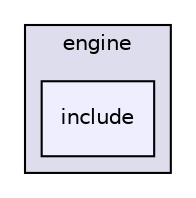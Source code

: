 digraph "src/engine/include" {
  bgcolor=transparent;
  compound=true
  node [ fontsize="10", fontname="Helvetica"];
  edge [ labelfontsize="10", labelfontname="Helvetica"];
  subgraph clusterdir_2052808828190f934b76e979ee65af8a {
    graph [ bgcolor="#ddddee", pencolor="black", label="engine" fontname="Helvetica", fontsize="10", URL="dir_2052808828190f934b76e979ee65af8a.html"]
  dir_430d0f6a18c473fb91172f8da498d7d9 [shape=box, label="include", style="filled", fillcolor="#eeeeff", pencolor="black", URL="dir_430d0f6a18c473fb91172f8da498d7d9.html"];
  }
}
